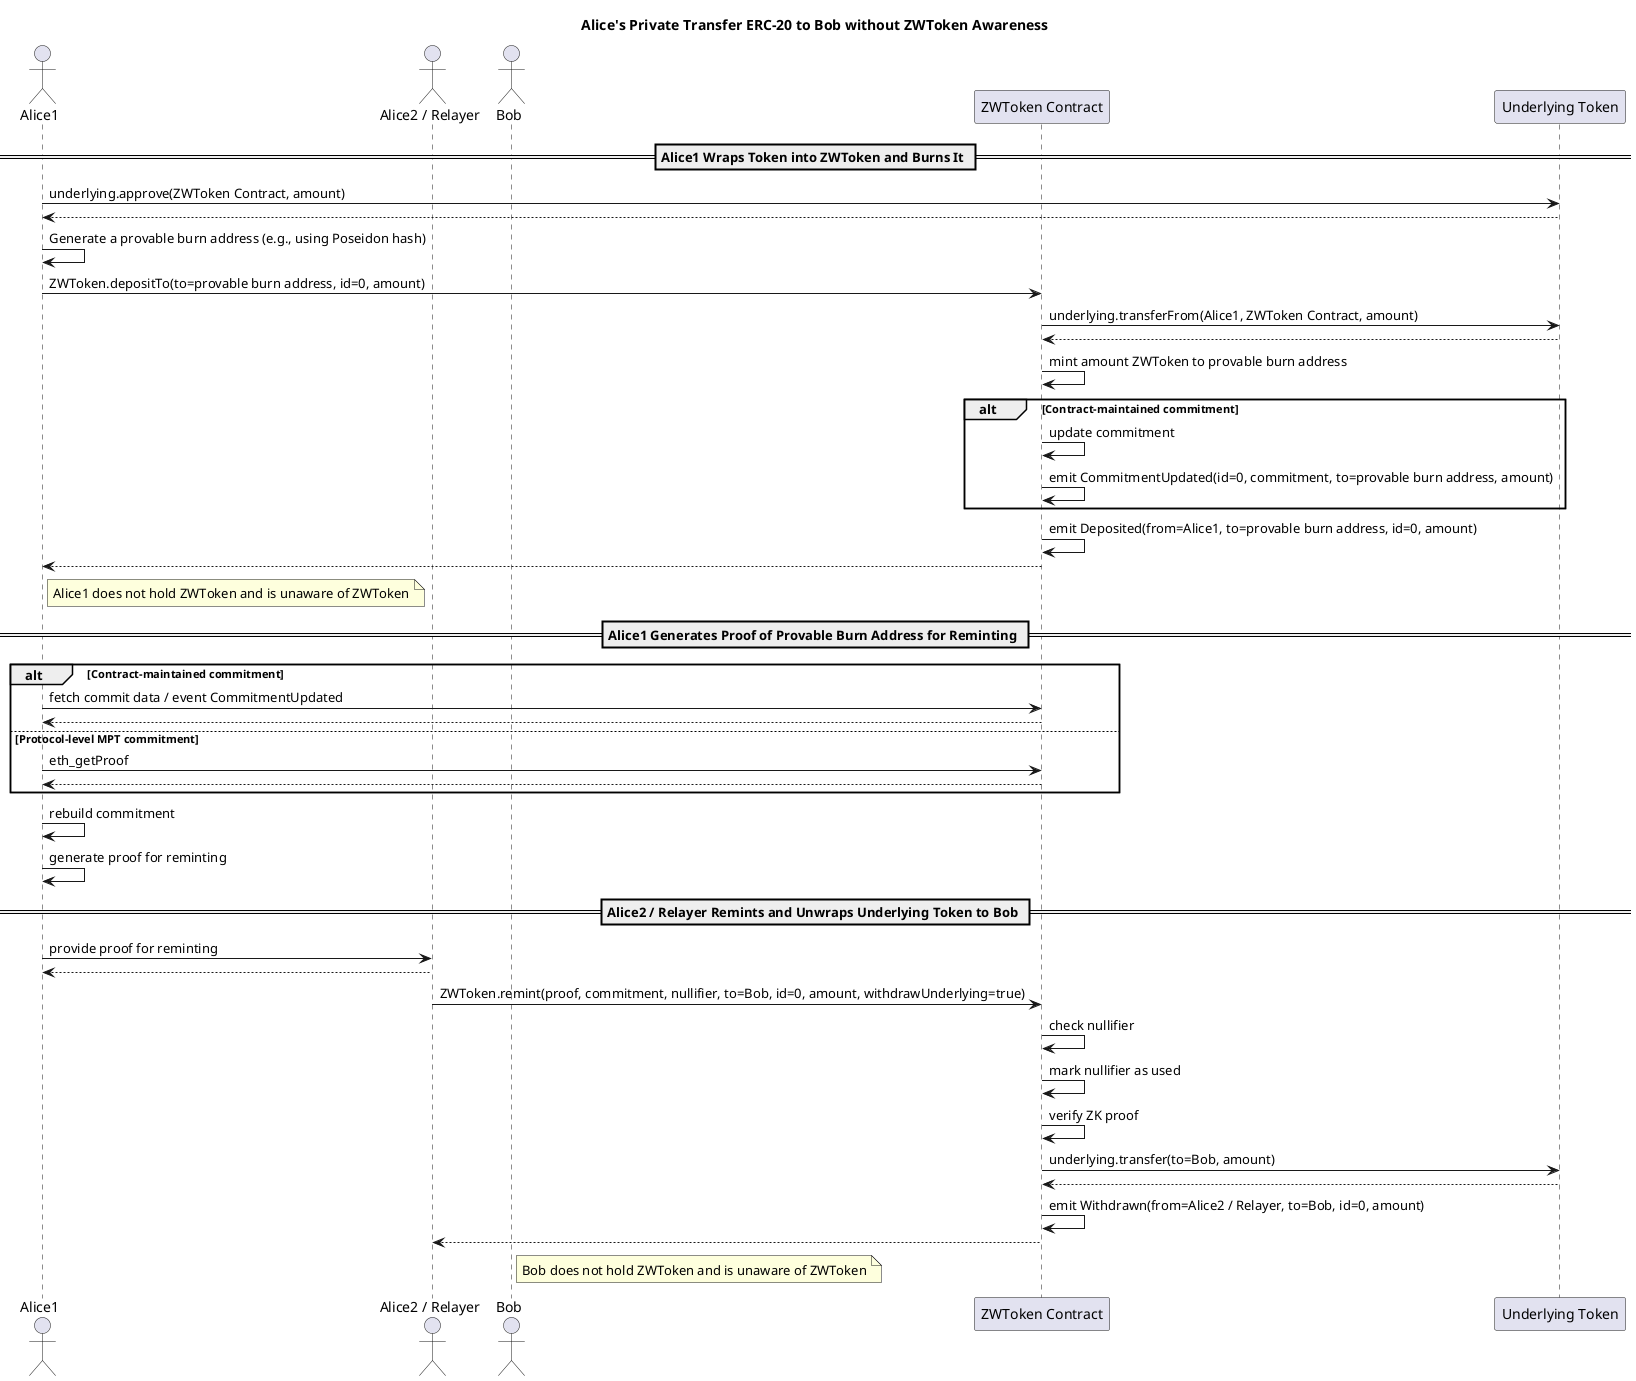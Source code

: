 @startuml
title Alice's Private Transfer ERC-20 to Bob without ZWToken Awareness

actor Alice1
actor "Alice2 / Relayer" as Alice2
actor Bob
participant "ZWToken Contract" as ZW
participant "Underlying Token" as U

== Alice1 Wraps Token into ZWToken and Burns It ==
Alice1 -> U : underlying.approve(ZWToken Contract, amount)
Alice1 <-- U
Alice1 -> Alice1 : Generate a provable burn address (e.g., using Poseidon hash)
Alice1 -> ZW : ZWToken.depositTo(to=provable burn address, id=0, amount)
ZW -> U : underlying.transferFrom(Alice1, ZWToken Contract, amount)
ZW <-- U
ZW -> ZW : mint amount ZWToken to provable burn address
alt Contract-maintained commitment
    ZW -> ZW : update commitment
    ZW -> ZW : emit CommitmentUpdated(id=0, commitment, to=provable burn address, amount)
end
ZW -> ZW : emit Deposited(from=Alice1, to=provable burn address, id=0, amount)
Alice1 <-- ZW
note right of Alice1 : Alice1 does not hold ZWToken and is unaware of ZWToken

== Alice1 Generates Proof of Provable Burn Address for Reminting ==
alt Contract-maintained commitment
    Alice1 -> ZW : fetch commit data / event CommitmentUpdated
    Alice1 <-- ZW
else Protocol-level MPT commitment
    Alice1 -> ZW : eth_getProof
    Alice1 <-- ZW
end
Alice1 -> Alice1 : rebuild commitment
Alice1 -> Alice1 : generate proof for reminting

== Alice2 / Relayer Remints and Unwraps Underlying Token to Bob ==
Alice1 -> Alice2 : provide proof for reminting
Alice1 <-- Alice2
Alice2 -> ZW : ZWToken.remint(proof, commitment, nullifier, to=Bob, id=0, amount, withdrawUnderlying=true)
ZW -> ZW : check nullifier
ZW -> ZW : mark nullifier as used
ZW -> ZW : verify ZK proof
ZW -> U : underlying.transfer(to=Bob, amount)
ZW <-- U
ZW -> ZW : emit Withdrawn(from=Alice2 / Relayer, to=Bob, id=0, amount)
Alice2 <-- ZW
note right of Bob : Bob does not hold ZWToken and is unaware of ZWToken
@enduml